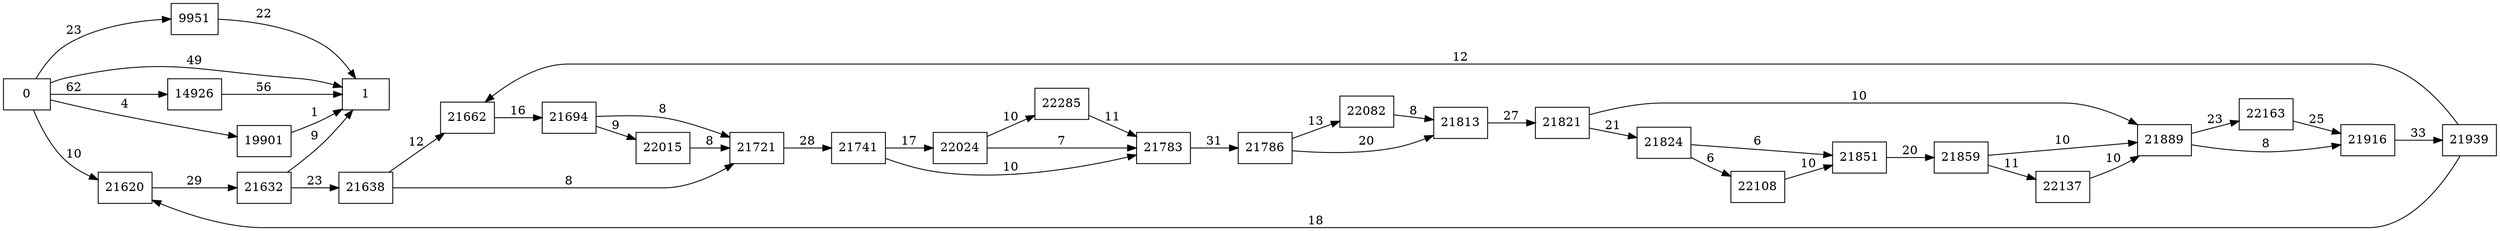 digraph {
	graph [rankdir=LR]
	node [shape=rectangle]
	9951 -> 1 [label=22]
	14926 -> 1 [label=56]
	19901 -> 1 [label=1]
	21620 -> 21632 [label=29]
	21632 -> 21638 [label=23]
	21632 -> 1 [label=9]
	21638 -> 21662 [label=12]
	21638 -> 21721 [label=8]
	21662 -> 21694 [label=16]
	21694 -> 21721 [label=8]
	21694 -> 22015 [label=9]
	21721 -> 21741 [label=28]
	21741 -> 21783 [label=10]
	21741 -> 22024 [label=17]
	21783 -> 21786 [label=31]
	21786 -> 21813 [label=20]
	21786 -> 22082 [label=13]
	21813 -> 21821 [label=27]
	21821 -> 21824 [label=21]
	21821 -> 21889 [label=10]
	21824 -> 21851 [label=6]
	21824 -> 22108 [label=6]
	21851 -> 21859 [label=20]
	21859 -> 21889 [label=10]
	21859 -> 22137 [label=11]
	21889 -> 21916 [label=8]
	21889 -> 22163 [label=23]
	21916 -> 21939 [label=33]
	21939 -> 21662 [label=12]
	21939 -> 21620 [label=18]
	22015 -> 21721 [label=8]
	22024 -> 21783 [label=7]
	22024 -> 22285 [label=10]
	22082 -> 21813 [label=8]
	22108 -> 21851 [label=10]
	22137 -> 21889 [label=10]
	22163 -> 21916 [label=25]
	22285 -> 21783 [label=11]
	0 -> 1 [label=49]
	0 -> 9951 [label=23]
	0 -> 14926 [label=62]
	0 -> 19901 [label=4]
	0 -> 21620 [label=10]
}
